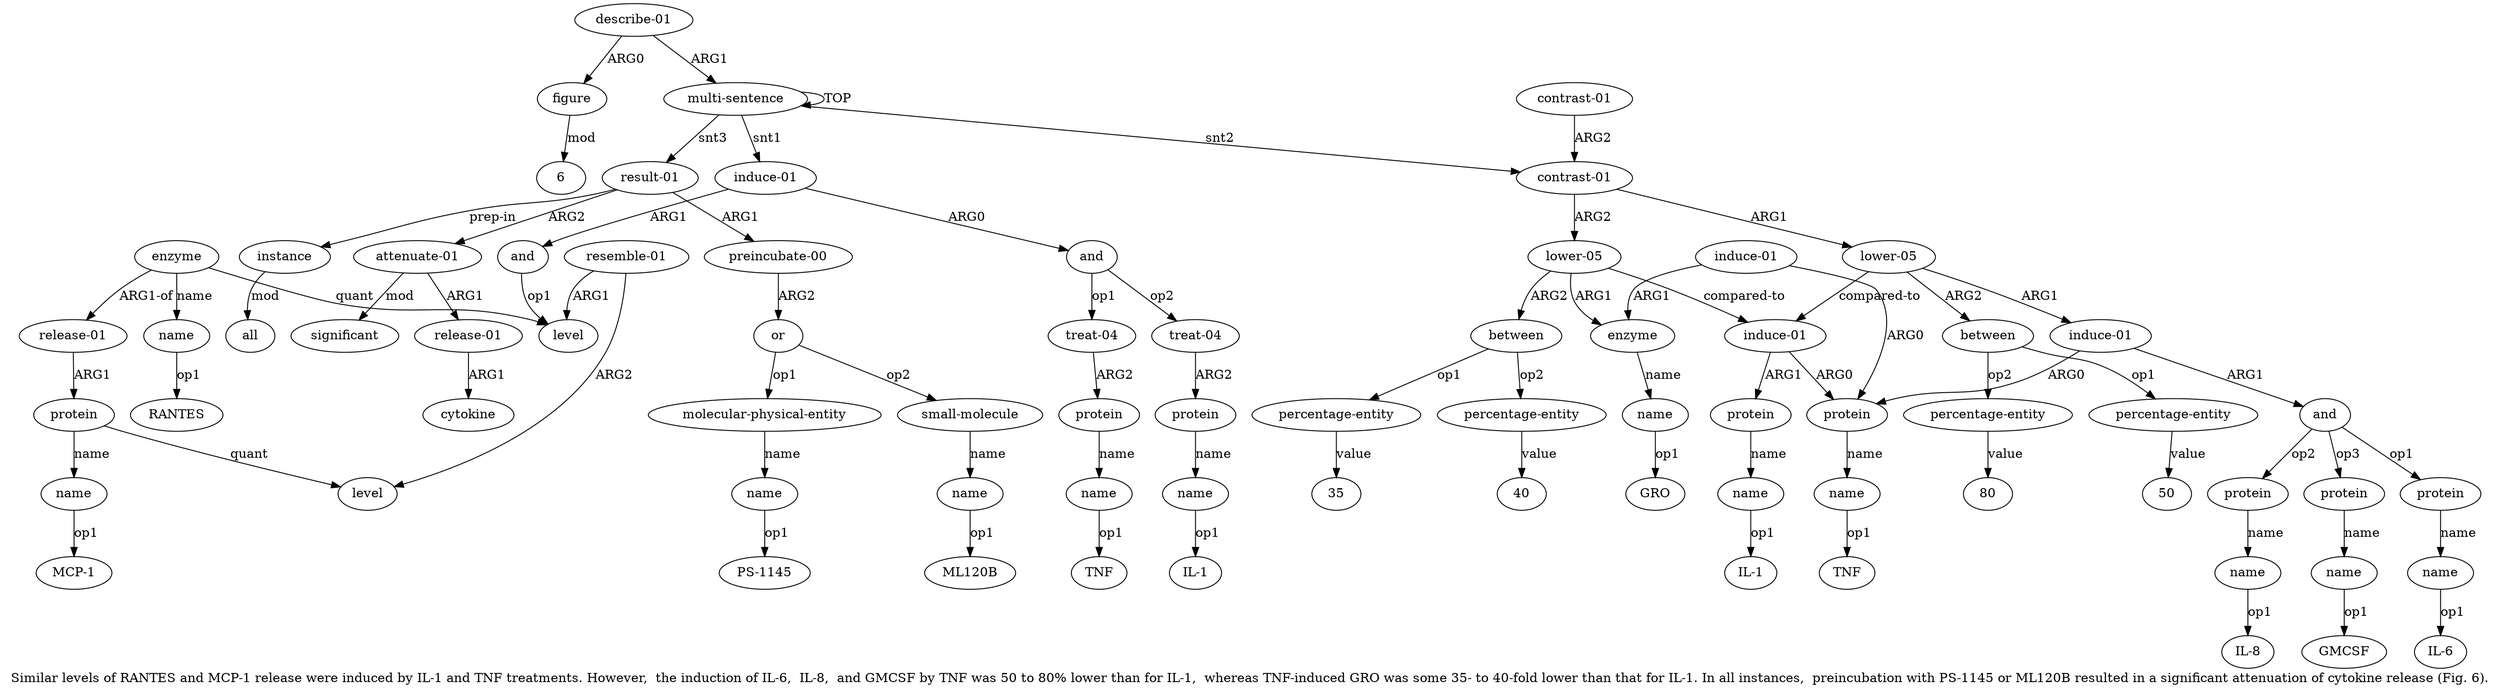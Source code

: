 digraph  {
	graph [label="Similar levels of RANTES and MCP-1 release were induced by IL-1 and TNF treatments. However,  the induction of IL-6,  IL-8,  and \
GMCSF by TNF was 50 to 80% lower than for IL-1,  whereas TNF-induced GRO was some 35- to 40-fold lower than that for IL-1. In all \
instances,  preincubation with PS-1145 or ML120B resulted in a significant attenuation of cytokine release (Fig. 6)."];
	node [label="\N"];
	a20	 [color=black,
		gold_ind=20,
		gold_label="induce-01",
		label="induce-01",
		test_ind=20,
		test_label="induce-01"];
	a21	 [color=black,
		gold_ind=21,
		gold_label=protein,
		label=protein,
		test_ind=21,
		test_label=protein];
	a20 -> a21 [key=0,
	color=black,
	gold_label=ARG0,
	label=ARG0,
	test_label=ARG0];
a23 [color=black,
	gold_ind=23,
	gold_label=and,
	label=and,
	test_ind=23,
	test_label=and];
a20 -> a23 [key=0,
color=black,
gold_label=ARG1,
label=ARG1,
test_label=ARG1];
a22 [color=black,
gold_ind=22,
gold_label=name,
label=name,
test_ind=22,
test_label=name];
a21 -> a22 [key=0,
color=black,
gold_label=name,
label=name,
test_label=name];
"a22 TNF" [color=black,
gold_ind=-1,
gold_label=TNF,
label=TNF,
test_ind=-1,
test_label=TNF];
a22 -> "a22 TNF" [key=0,
color=black,
gold_label=op1,
label=op1,
test_label=op1];
a24 [color=black,
gold_ind=24,
gold_label=protein,
label=protein,
test_ind=24,
test_label=protein];
a23 -> a24 [key=0,
color=black,
gold_label=op1,
label=op1,
test_label=op1];
a26 [color=black,
gold_ind=26,
gold_label=protein,
label=protein,
test_ind=26,
test_label=protein];
a23 -> a26 [key=0,
color=black,
gold_label=op2,
label=op2,
test_label=op2];
a28 [color=black,
gold_ind=28,
gold_label=protein,
label=protein,
test_ind=28,
test_label=protein];
a23 -> a28 [key=0,
color=black,
gold_label=op3,
label=op3,
test_label=op3];
a25 [color=black,
gold_ind=25,
gold_label=name,
label=name,
test_ind=25,
test_label=name];
a24 -> a25 [key=0,
color=black,
gold_label=name,
label=name,
test_label=name];
"a25 IL-6" [color=black,
gold_ind=-1,
gold_label="IL-6",
label="IL-6",
test_ind=-1,
test_label="IL-6"];
a25 -> "a25 IL-6" [key=0,
color=black,
gold_label=op1,
label=op1,
test_label=op1];
a27 [color=black,
gold_ind=27,
gold_label=name,
label=name,
test_ind=27,
test_label=name];
a26 -> a27 [key=0,
color=black,
gold_label=name,
label=name,
test_label=name];
"a27 IL-8" [color=black,
gold_ind=-1,
gold_label="IL-8",
label="IL-8",
test_ind=-1,
test_label="IL-8"];
a27 -> "a27 IL-8" [key=0,
color=black,
gold_label=op1,
label=op1,
test_label=op1];
a29 [color=black,
gold_ind=29,
gold_label=name,
label=name,
test_ind=29,
test_label=name];
a28 -> a29 [key=0,
color=black,
gold_label=name,
label=name,
test_label=name];
"a29 GMCSF" [color=black,
gold_ind=-1,
gold_label=GMCSF,
label=GMCSF,
test_ind=-1,
test_label=GMCSF];
a29 -> "a29 GMCSF" [key=0,
color=black,
gold_label=op1,
label=op1,
test_label=op1];
"a38 GRO" [color=black,
gold_ind=-1,
gold_label=GRO,
label=GRO,
test_ind=-1,
test_label=GRO];
a31 [color=black,
gold_ind=31,
gold_label="percentage-entity",
label="percentage-entity",
test_ind=31,
test_label="percentage-entity"];
"a31 50" [color=black,
gold_ind=-1,
gold_label=50,
label=50,
test_ind=-1,
test_label=50];
a31 -> "a31 50" [key=0,
color=black,
gold_label=value,
label=value,
test_label=value];
a30 [color=black,
gold_ind=30,
gold_label=between,
label=between,
test_ind=30,
test_label=between];
a30 -> a31 [key=0,
color=black,
gold_label=op1,
label=op1,
test_label=op1];
a32 [color=black,
gold_ind=32,
gold_label="percentage-entity",
label="percentage-entity",
test_ind=32,
test_label="percentage-entity"];
a30 -> a32 [key=0,
color=black,
gold_label=op2,
label=op2,
test_label=op2];
"a58 6" [color=black,
gold_ind=-1,
gold_label=6,
label=6,
test_ind=-1,
test_label=6];
"a8 IL-1" [color=black,
gold_ind=-1,
gold_label="IL-1",
label="IL-1",
test_ind=-1,
test_label="IL-1"];
a37 [color=black,
gold_ind=37,
gold_label=enzyme,
label=enzyme,
test_ind=37,
test_label=enzyme];
a38 [color=black,
gold_ind=38,
gold_label=name,
label=name,
test_ind=38,
test_label=name];
a37 -> a38 [key=0,
color=black,
gold_label=name,
label=name,
test_label=name];
a36 [color=black,
gold_ind=36,
gold_label="lower-05",
label="lower-05",
test_ind=36,
test_label="lower-05"];
a36 -> a37 [key=0,
color=black,
gold_label=ARG1,
label=ARG1,
test_label=ARG1];
a33 [color=black,
gold_ind=33,
gold_label="induce-01",
label="induce-01",
test_ind=33,
test_label="induce-01"];
a36 -> a33 [key=0,
color=black,
gold_label="compared-to",
label="compared-to",
test_label="compared-to"];
a40 [color=black,
gold_ind=40,
gold_label=between,
label=between,
test_ind=40,
test_label=between];
a36 -> a40 [key=0,
color=black,
gold_label=ARG2,
label=ARG2,
test_label=ARG2];
a33 -> a21 [key=0,
color=black,
gold_label=ARG0,
label=ARG0,
test_label=ARG0];
a34 [color=black,
gold_ind=34,
gold_label=protein,
label=protein,
test_ind=34,
test_label=protein];
a33 -> a34 [key=0,
color=black,
gold_label=ARG1,
label=ARG1,
test_label=ARG1];
a35 [color=black,
gold_ind=35,
gold_label=name,
label=name,
test_ind=35,
test_label=name];
"a35 IL-1" [color=black,
gold_ind=-1,
gold_label="IL-1",
label="IL-1",
test_ind=-1,
test_label="IL-1"];
a35 -> "a35 IL-1" [key=0,
color=black,
gold_label=op1,
label=op1,
test_label=op1];
"a41 35" [color=black,
gold_ind=-1,
gold_label=35,
label=35,
test_ind=-1,
test_label=35];
"a32 80" [color=black,
gold_ind=-1,
gold_label=80,
label=80,
test_ind=-1,
test_label=80];
"a50 ML120B" [color=black,
gold_ind=-1,
gold_label=ML120B,
label=ML120B,
test_ind=-1,
test_label=ML120B];
a34 -> a35 [key=0,
color=black,
gold_label=name,
label=name,
test_label=name];
"a12 RANTES" [color=black,
gold_ind=-1,
gold_label=RANTES,
label=RANTES,
test_ind=-1,
test_label=RANTES];
a51 [color=black,
gold_ind=51,
gold_label="attenuate-01",
label="attenuate-01",
test_ind=51,
test_label="attenuate-01"];
a52 [color=black,
gold_ind=52,
gold_label="release-01",
label="release-01",
test_ind=52,
test_label="release-01"];
a51 -> a52 [key=0,
color=black,
gold_label=ARG1,
label=ARG1,
test_label=ARG1];
a54 [color=black,
gold_ind=54,
gold_label=significant,
label=significant,
test_ind=54,
test_label=significant];
a51 -> a54 [key=0,
color=black,
gold_label=mod,
label=mod,
test_label=mod];
a50 [color=black,
gold_ind=50,
gold_label=name,
label=name,
test_ind=50,
test_label=name];
a50 -> "a50 ML120B" [key=0,
color=black,
gold_label=op1,
label=op1,
test_label=op1];
a53 [color=black,
gold_ind=53,
gold_label=cytokine,
label=cytokine,
test_ind=53,
test_label=cytokine];
a52 -> a53 [key=0,
color=black,
gold_label=ARG1,
label=ARG1,
test_label=ARG1];
a55 [color=black,
gold_ind=55,
gold_label=instance,
label=instance,
test_ind=55,
test_label=instance];
a56 [color=black,
gold_ind=56,
gold_label=all,
label=all,
test_ind=56,
test_label=all];
a55 -> a56 [key=0,
color=black,
gold_label=mod,
label=mod,
test_label=mod];
a57 [color=black,
gold_ind=57,
gold_label="describe-01",
label="describe-01",
test_ind=57,
test_label="describe-01"];
a58 [color=black,
gold_ind=58,
gold_label=figure,
label=figure,
test_ind=58,
test_label=figure];
a57 -> a58 [key=0,
color=black,
gold_label=ARG0,
label=ARG0,
test_label=ARG0];
a0 [color=black,
gold_ind=0,
gold_label="multi-sentence",
label="multi-sentence",
test_ind=0,
test_label="multi-sentence"];
a57 -> a0 [key=0,
color=black,
gold_label=ARG1,
label=ARG1,
test_label=ARG1];
a58 -> "a58 6" [key=0,
color=black,
gold_label=mod,
label=mod,
test_label=mod];
a32 -> "a32 80" [key=0,
color=black,
gold_label=value,
label=value,
test_label=value];
a15 [color=black,
gold_ind=15,
gold_label=protein,
label=protein,
test_ind=15,
test_label=protein];
a14 [color=black,
gold_ind=14,
gold_label=level,
label=level,
test_ind=14,
test_label=level];
a15 -> a14 [key=0,
color=black,
gold_label=quant,
label=quant,
test_label=quant];
a16 [color=black,
gold_ind=16,
gold_label=name,
label=name,
test_ind=16,
test_label=name];
a15 -> a16 [key=0,
color=black,
gold_label=name,
label=name,
test_label=name];
a17 [color=black,
gold_ind=17,
gold_label="release-01",
label="release-01",
test_ind=17,
test_label="release-01"];
a17 -> a15 [key=0,
color=black,
gold_label=ARG1,
label=ARG1,
test_label=ARG1];
"a16 MCP-1" [color=black,
gold_ind=-1,
gold_label="MCP-1",
label="MCP-1",
test_ind=-1,
test_label="MCP-1"];
a16 -> "a16 MCP-1" [key=0,
color=black,
gold_label=op1,
label=op1,
test_label=op1];
a11 [color=black,
gold_ind=11,
gold_label=enzyme,
label=enzyme,
test_ind=11,
test_label=enzyme];
a11 -> a17 [key=0,
color=black,
gold_label="ARG1-of",
label="ARG1-of",
test_label="ARG1-of"];
a10 [color=black,
gold_ind=10,
gold_label=level,
label=level,
test_ind=10,
test_label=level];
a11 -> a10 [key=0,
color=black,
gold_label=quant,
label=quant,
test_label=quant];
a12 [color=black,
gold_ind=12,
gold_label=name,
label=name,
test_ind=12,
test_label=name];
a11 -> a12 [key=0,
color=black,
gold_label=name,
label=name,
test_label=name];
a13 [color=black,
gold_ind=13,
gold_label="resemble-01",
label="resemble-01",
test_ind=13,
test_label="resemble-01"];
a13 -> a14 [key=0,
color=black,
gold_label=ARG2,
label=ARG2,
test_label=ARG2];
a13 -> a10 [key=0,
color=black,
gold_label=ARG1,
label=ARG1,
test_label=ARG1];
a12 -> "a12 RANTES" [key=0,
color=black,
gold_label=op1,
label=op1,
test_label=op1];
"a5 TNF" [color=black,
gold_ind=-1,
gold_label=TNF,
label=TNF,
test_ind=-1,
test_label=TNF];
a39 [color=black,
gold_ind=39,
gold_label="induce-01",
label="induce-01",
test_ind=39,
test_label="induce-01"];
a39 -> a21 [key=0,
color=black,
gold_label=ARG0,
label=ARG0,
test_label=ARG0];
a39 -> a37 [key=0,
color=black,
gold_label=ARG1,
label=ARG1,
test_label=ARG1];
a38 -> "a38 GRO" [key=0,
color=black,
gold_label=op1,
label=op1,
test_label=op1];
a19 [color=black,
gold_ind=19,
gold_label="lower-05",
label="lower-05",
test_ind=19,
test_label="lower-05"];
a19 -> a20 [key=0,
color=black,
gold_label=ARG1,
label=ARG1,
test_label=ARG1];
a19 -> a30 [key=0,
color=black,
gold_label=ARG2,
label=ARG2,
test_label=ARG2];
a19 -> a33 [key=0,
color=black,
gold_label="compared-to",
label="compared-to",
test_label="compared-to"];
a18 [color=black,
gold_ind=18,
gold_label="contrast-01",
label="contrast-01",
test_ind=18,
test_label="contrast-01"];
a18 -> a36 [key=0,
color=black,
gold_label=ARG2,
label=ARG2,
test_label=ARG2];
a18 -> a19 [key=0,
color=black,
gold_label=ARG1,
label=ARG1,
test_label=ARG1];
a1 [color=black,
gold_ind=1,
gold_label="induce-01",
label="induce-01",
test_ind=1,
test_label="induce-01"];
a2 [color=black,
gold_ind=2,
gold_label=and,
label=and,
test_ind=2,
test_label=and];
a1 -> a2 [key=0,
color=black,
gold_label=ARG0,
label=ARG0,
test_label=ARG0];
a9 [color=black,
gold_ind=9,
gold_label=and,
label=and,
test_ind=9,
test_label=and];
a1 -> a9 [key=0,
color=black,
gold_label=ARG1,
label=ARG1,
test_label=ARG1];
a0 -> a18 [key=0,
color=black,
gold_label=snt2,
label=snt2,
test_label=snt2];
a0 -> a1 [key=0,
color=black,
gold_label=snt1,
label=snt1,
test_label=snt1];
a0 -> a0 [key=0,
color=black,
gold_label=TOP,
label=TOP,
test_label=TOP];
a44 [color=black,
gold_ind=44,
gold_label="result-01",
label="result-01",
test_ind=44,
test_label="result-01"];
a0 -> a44 [key=0,
color=black,
gold_label=snt3,
label=snt3,
test_label=snt3];
a3 [color=black,
gold_ind=3,
gold_label="treat-04",
label="treat-04",
test_ind=3,
test_label="treat-04"];
a4 [color=black,
gold_ind=4,
gold_label=protein,
label=protein,
test_ind=4,
test_label=protein];
a3 -> a4 [key=0,
color=black,
gold_label=ARG2,
label=ARG2,
test_label=ARG2];
a2 -> a3 [key=0,
color=black,
gold_label=op1,
label=op1,
test_label=op1];
a6 [color=black,
gold_ind=6,
gold_label="treat-04",
label="treat-04",
test_ind=6,
test_label="treat-04"];
a2 -> a6 [key=0,
color=black,
gold_label=op2,
label=op2,
test_label=op2];
a5 [color=black,
gold_ind=5,
gold_label=name,
label=name,
test_ind=5,
test_label=name];
a5 -> "a5 TNF" [key=0,
color=black,
gold_label=op1,
label=op1,
test_label=op1];
a4 -> a5 [key=0,
color=black,
gold_label=name,
label=name,
test_label=name];
a7 [color=black,
gold_ind=7,
gold_label=protein,
label=protein,
test_ind=7,
test_label=protein];
a8 [color=black,
gold_ind=8,
gold_label=name,
label=name,
test_ind=8,
test_label=name];
a7 -> a8 [key=0,
color=black,
gold_label=name,
label=name,
test_label=name];
a6 -> a7 [key=0,
color=black,
gold_label=ARG2,
label=ARG2,
test_label=ARG2];
a9 -> a10 [key=0,
color=black,
gold_label=op1,
label=op1,
test_label=op1];
a8 -> "a8 IL-1" [key=0,
color=black,
gold_label=op1,
label=op1,
test_label=op1];
"a42 40" [color=black,
gold_ind=-1,
gold_label=40,
label=40,
test_ind=-1,
test_label=40];
"a48 PS-1145" [color=black,
gold_ind=-1,
gold_label="PS-1145",
label="PS-1145",
test_ind=-1,
test_label="PS-1145"];
a46 [color=black,
gold_ind=46,
gold_label=or,
label=or,
test_ind=46,
test_label=or];
a47 [color=black,
gold_ind=47,
gold_label="molecular-physical-entity",
label="molecular-physical-entity",
test_ind=47,
test_label="molecular-physical-entity"];
a46 -> a47 [key=0,
color=black,
gold_label=op1,
label=op1,
test_label=op1];
a49 [color=black,
gold_ind=49,
gold_label="small-molecule",
label="small-molecule",
test_ind=49,
test_label="small-molecule"];
a46 -> a49 [key=0,
color=black,
gold_label=op2,
label=op2,
test_label=op2];
a48 [color=black,
gold_ind=48,
gold_label=name,
label=name,
test_ind=48,
test_label=name];
a47 -> a48 [key=0,
color=black,
gold_label=name,
label=name,
test_label=name];
a44 -> a51 [key=0,
color=black,
gold_label=ARG2,
label=ARG2,
test_label=ARG2];
a44 -> a55 [key=0,
color=black,
gold_label="prep-in",
label="prep-in",
test_label="prep-in"];
a45 [color=black,
gold_ind=45,
gold_label="preincubate-00",
label="preincubate-00",
test_ind=45,
test_label="preincubate-00"];
a44 -> a45 [key=0,
color=black,
gold_label=ARG1,
label=ARG1,
test_label=ARG1];
a45 -> a46 [key=0,
color=black,
gold_label=ARG2,
label=ARG2,
test_label=ARG2];
a42 [color=black,
gold_ind=42,
gold_label="percentage-entity",
label="percentage-entity",
test_ind=42,
test_label="percentage-entity"];
a42 -> "a42 40" [key=0,
color=black,
gold_label=value,
label=value,
test_label=value];
a43 [color=black,
gold_ind=43,
gold_label="contrast-01",
label="contrast-01",
test_ind=43,
test_label="contrast-01"];
a43 -> a18 [key=0,
color=black,
gold_label=ARG2,
label=ARG2,
test_label=ARG2];
a40 -> a42 [key=0,
color=black,
gold_label=op2,
label=op2,
test_label=op2];
a41 [color=black,
gold_ind=41,
gold_label="percentage-entity",
label="percentage-entity",
test_ind=41,
test_label="percentage-entity"];
a40 -> a41 [key=0,
color=black,
gold_label=op1,
label=op1,
test_label=op1];
a41 -> "a41 35" [key=0,
color=black,
gold_label=value,
label=value,
test_label=value];
a48 -> "a48 PS-1145" [key=0,
color=black,
gold_label=op1,
label=op1,
test_label=op1];
a49 -> a50 [key=0,
color=black,
gold_label=name,
label=name,
test_label=name];
}
